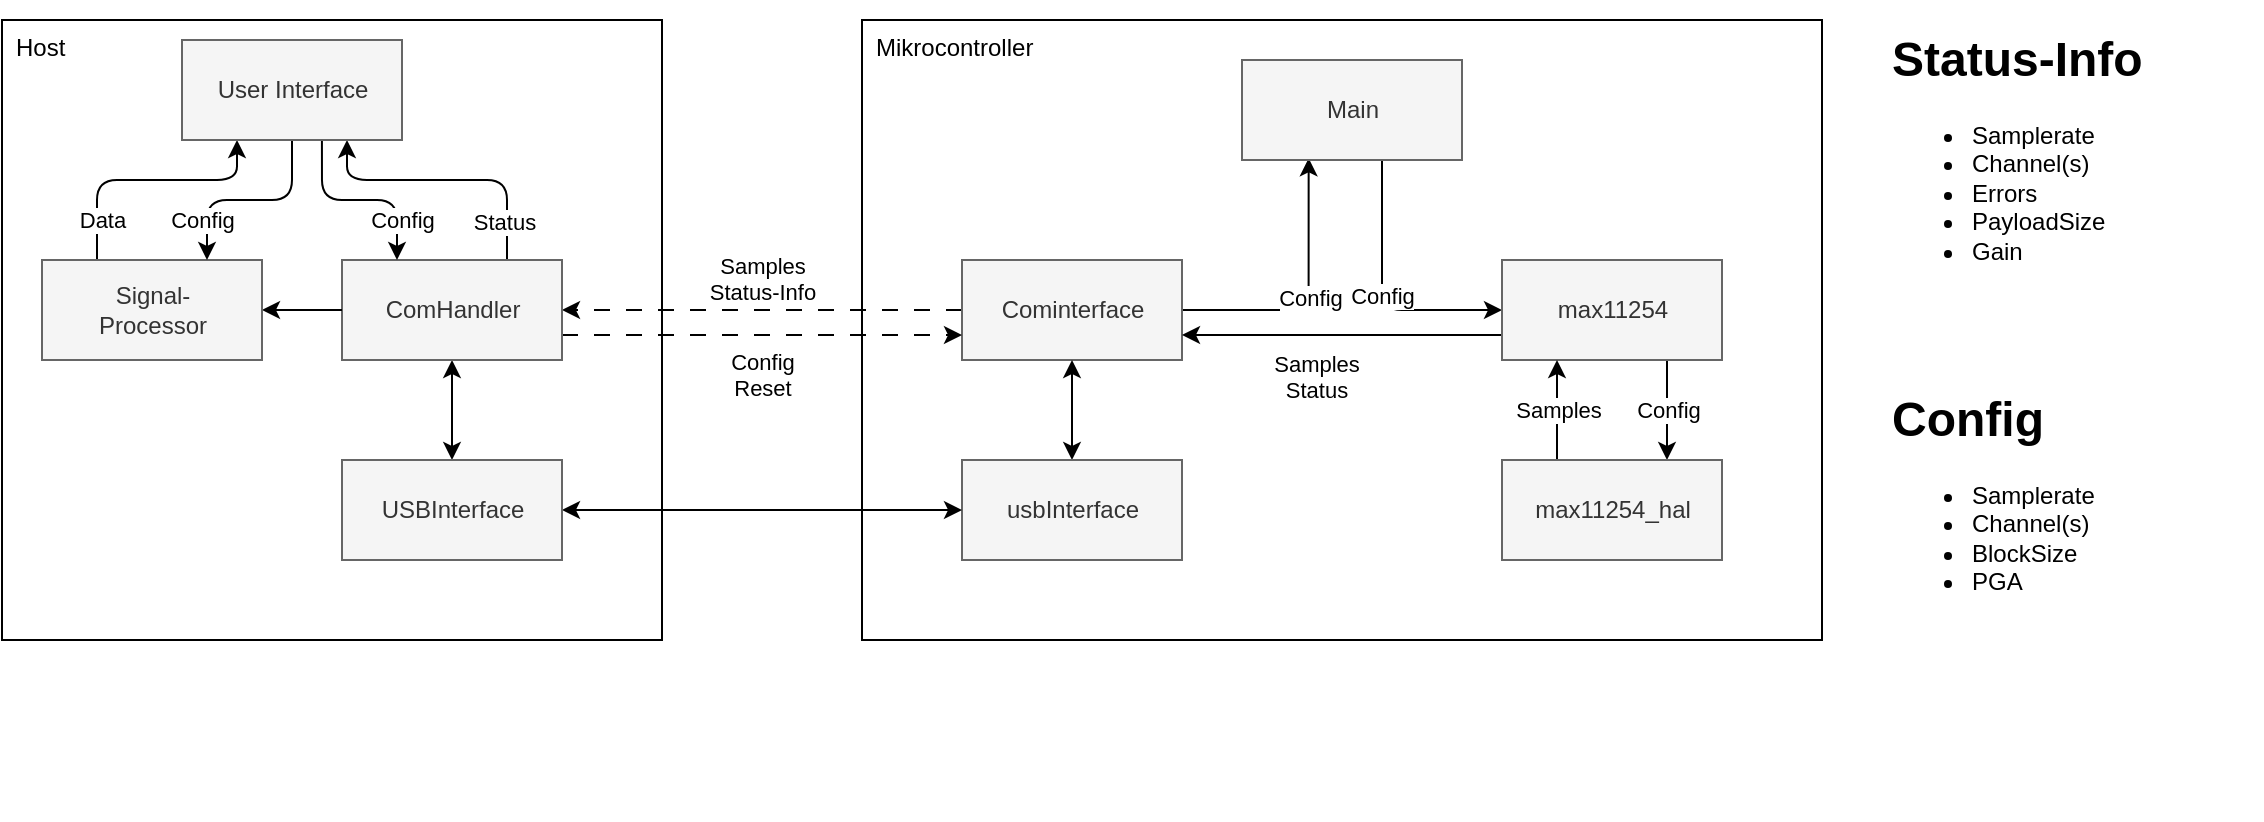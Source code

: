 <mxfile>
    <diagram id="K9tmZTxVKbV3oXx3m9Mt" name="Page-1">
        <mxGraphModel dx="2236" dy="862" grid="1" gridSize="10" guides="1" tooltips="1" connect="1" arrows="1" fold="1" page="1" pageScale="1" pageWidth="850" pageHeight="1100" math="0" shadow="0">
            <root>
                <mxCell id="0"/>
                <mxCell id="1" parent="0"/>
                <mxCell id="46" value="Host" style="rounded=0;whiteSpace=wrap;html=1;align=left;verticalAlign=top;glass=0;shadow=0;spacingLeft=5;" vertex="1" parent="1">
                    <mxGeometry x="-140" y="150" width="330" height="310" as="geometry"/>
                </mxCell>
                <mxCell id="35" value="Mikrocontroller" style="rounded=0;whiteSpace=wrap;html=1;align=left;verticalAlign=top;glass=0;shadow=0;spacingLeft=5;" vertex="1" parent="1">
                    <mxGeometry x="290" y="150" width="480" height="310" as="geometry"/>
                </mxCell>
                <mxCell id="10" value="Samples&lt;br&gt;Status-Info" style="edgeStyle=none;html=1;verticalAlign=bottom;dashed=1;dashPattern=8 8;" parent="1" source="6" target="7" edge="1">
                    <mxGeometry relative="1" as="geometry">
                        <mxPoint as="offset"/>
                    </mxGeometry>
                </mxCell>
                <mxCell id="19" style="edgeStyle=orthogonalEdgeStyle;html=1;entryX=0.303;entryY=0.983;entryDx=0;entryDy=0;entryPerimeter=0;startArrow=none;startFill=0;" parent="1" source="6" target="16" edge="1">
                    <mxGeometry relative="1" as="geometry"/>
                </mxCell>
                <mxCell id="20" value="Config" style="edgeLabel;html=1;align=center;verticalAlign=middle;resizable=0;points=[];" parent="19" vertex="1" connectable="0">
                    <mxGeometry relative="1" as="geometry">
                        <mxPoint as="offset"/>
                    </mxGeometry>
                </mxCell>
                <mxCell id="6" value="Cominterface" style="html=1;fillColor=#f5f5f5;fontColor=#333333;strokeColor=#666666;" parent="1" vertex="1">
                    <mxGeometry x="340" y="270" width="110" height="50" as="geometry"/>
                </mxCell>
                <mxCell id="11" style="edgeStyle=none;html=1;entryX=0;entryY=0.75;entryDx=0;entryDy=0;exitX=1;exitY=0.75;exitDx=0;exitDy=0;dashed=1;dashPattern=8 8;" parent="1" source="7" target="6" edge="1">
                    <mxGeometry relative="1" as="geometry"/>
                </mxCell>
                <mxCell id="12" value="Config&lt;br&gt;Reset" style="edgeLabel;html=1;align=center;verticalAlign=top;resizable=0;points=[];" parent="11" vertex="1" connectable="0">
                    <mxGeometry relative="1" as="geometry">
                        <mxPoint as="offset"/>
                    </mxGeometry>
                </mxCell>
                <mxCell id="13" style="edgeStyle=none;html=1;entryX=0.5;entryY=0;entryDx=0;entryDy=0;startArrow=classic;startFill=1;" parent="1" source="7" target="9" edge="1">
                    <mxGeometry relative="1" as="geometry"/>
                </mxCell>
                <mxCell id="44" style="edgeStyle=orthogonalEdgeStyle;html=1;entryX=0.75;entryY=1;entryDx=0;entryDy=0;startArrow=none;startFill=0;endArrow=classic;endFill=1;exitX=0.75;exitY=0;exitDx=0;exitDy=0;" edge="1" parent="1" source="7" target="36">
                    <mxGeometry relative="1" as="geometry">
                        <Array as="points">
                            <mxPoint x="113" y="230"/>
                            <mxPoint x="33" y="230"/>
                        </Array>
                    </mxGeometry>
                </mxCell>
                <mxCell id="45" value="Status" style="edgeLabel;html=1;align=center;verticalAlign=middle;resizable=0;points=[];" vertex="1" connectable="0" parent="44">
                    <mxGeometry x="-0.606" y="2" relative="1" as="geometry">
                        <mxPoint y="8" as="offset"/>
                    </mxGeometry>
                </mxCell>
                <mxCell id="7" value="ComHandler" style="html=1;fillColor=#f5f5f5;fontColor=#333333;strokeColor=#666666;" parent="1" vertex="1">
                    <mxGeometry x="30" y="270" width="110" height="50" as="geometry"/>
                </mxCell>
                <mxCell id="15" style="edgeStyle=none;html=1;entryX=0.5;entryY=1;entryDx=0;entryDy=0;startArrow=classic;startFill=1;" parent="1" source="8" target="6" edge="1">
                    <mxGeometry relative="1" as="geometry"/>
                </mxCell>
                <mxCell id="8" value="usbInterface" style="html=1;fillColor=#f5f5f5;fontColor=#333333;strokeColor=#666666;" parent="1" vertex="1">
                    <mxGeometry x="340" y="370" width="110" height="50" as="geometry"/>
                </mxCell>
                <mxCell id="14" style="edgeStyle=none;html=1;startArrow=classic;startFill=1;" parent="1" source="9" target="8" edge="1">
                    <mxGeometry relative="1" as="geometry"/>
                </mxCell>
                <mxCell id="9" value="USBInterface" style="html=1;fillColor=#f5f5f5;fontColor=#333333;strokeColor=#666666;" parent="1" vertex="1">
                    <mxGeometry x="30" y="370" width="110" height="50" as="geometry"/>
                </mxCell>
                <mxCell id="25" style="edgeStyle=orthogonalEdgeStyle;html=1;entryX=0;entryY=0.5;entryDx=0;entryDy=0;startArrow=none;startFill=0;" parent="1" source="16" target="17" edge="1">
                    <mxGeometry relative="1" as="geometry">
                        <Array as="points">
                            <mxPoint x="550" y="295"/>
                        </Array>
                    </mxGeometry>
                </mxCell>
                <mxCell id="26" value="Config" style="edgeLabel;html=1;align=center;verticalAlign=middle;resizable=0;points=[];" parent="25" vertex="1" connectable="0">
                    <mxGeometry relative="1" as="geometry">
                        <mxPoint as="offset"/>
                    </mxGeometry>
                </mxCell>
                <mxCell id="16" value="Main" style="html=1;fillColor=#f5f5f5;fontColor=#333333;strokeColor=#666666;" parent="1" vertex="1">
                    <mxGeometry x="480" y="170" width="110" height="50" as="geometry"/>
                </mxCell>
                <mxCell id="23" style="edgeStyle=orthogonalEdgeStyle;html=1;startArrow=none;startFill=0;entryX=1;entryY=0.75;entryDx=0;entryDy=0;exitX=0;exitY=0.75;exitDx=0;exitDy=0;" parent="1" source="17" target="6" edge="1">
                    <mxGeometry relative="1" as="geometry">
                        <mxPoint x="450" y="295" as="targetPoint"/>
                    </mxGeometry>
                </mxCell>
                <mxCell id="24" value="Samples&lt;br&gt;Status" style="edgeLabel;html=1;align=center;verticalAlign=top;resizable=0;points=[];" parent="23" vertex="1" connectable="0">
                    <mxGeometry x="0.167" y="1" relative="1" as="geometry">
                        <mxPoint as="offset"/>
                    </mxGeometry>
                </mxCell>
                <mxCell id="29" style="edgeStyle=orthogonalEdgeStyle;html=1;entryX=0.75;entryY=0;entryDx=0;entryDy=0;startArrow=none;startFill=0;exitX=0.75;exitY=1;exitDx=0;exitDy=0;" parent="1" source="17" target="18" edge="1">
                    <mxGeometry relative="1" as="geometry"/>
                </mxCell>
                <mxCell id="30" value="Config" style="edgeLabel;html=1;align=center;verticalAlign=middle;resizable=0;points=[];" parent="29" vertex="1" connectable="0">
                    <mxGeometry relative="1" as="geometry">
                        <mxPoint as="offset"/>
                    </mxGeometry>
                </mxCell>
                <mxCell id="17" value="max11254" style="html=1;fillColor=#f5f5f5;fontColor=#333333;strokeColor=#666666;" parent="1" vertex="1">
                    <mxGeometry x="610" y="270" width="110" height="50" as="geometry"/>
                </mxCell>
                <mxCell id="27" style="edgeStyle=orthogonalEdgeStyle;html=1;entryX=0.25;entryY=1;entryDx=0;entryDy=0;startArrow=none;startFill=0;exitX=0.25;exitY=0;exitDx=0;exitDy=0;" parent="1" source="18" target="17" edge="1">
                    <mxGeometry relative="1" as="geometry"/>
                </mxCell>
                <mxCell id="28" value="Samples" style="edgeLabel;html=1;align=center;verticalAlign=middle;resizable=0;points=[];" parent="27" vertex="1" connectable="0">
                    <mxGeometry relative="1" as="geometry">
                        <mxPoint as="offset"/>
                    </mxGeometry>
                </mxCell>
                <mxCell id="18" value="max11254_hal" style="html=1;fillColor=#f5f5f5;fontColor=#333333;strokeColor=#666666;" parent="1" vertex="1">
                    <mxGeometry x="610" y="370" width="110" height="50" as="geometry"/>
                </mxCell>
                <mxCell id="32" style="edgeStyle=orthogonalEdgeStyle;html=1;entryX=0;entryY=0.5;entryDx=0;entryDy=0;startArrow=classic;startFill=1;endArrow=none;endFill=0;" parent="1" source="31" target="7" edge="1">
                    <mxGeometry relative="1" as="geometry"/>
                </mxCell>
                <mxCell id="37" style="edgeStyle=orthogonalEdgeStyle;html=1;entryX=0.25;entryY=1;entryDx=0;entryDy=0;startArrow=none;startFill=0;endArrow=classic;endFill=1;exitX=0.25;exitY=0;exitDx=0;exitDy=0;" edge="1" parent="1" source="31" target="36">
                    <mxGeometry relative="1" as="geometry">
                        <Array as="points">
                            <mxPoint x="-92" y="230"/>
                            <mxPoint x="-22" y="230"/>
                        </Array>
                    </mxGeometry>
                </mxCell>
                <mxCell id="41" value="Data" style="edgeLabel;html=1;align=center;verticalAlign=middle;resizable=0;points=[];" vertex="1" connectable="0" parent="37">
                    <mxGeometry x="-0.48" y="2" relative="1" as="geometry">
                        <mxPoint x="4" y="14" as="offset"/>
                    </mxGeometry>
                </mxCell>
                <mxCell id="31" value="Signal-&lt;br&gt;Processor" style="html=1;fillColor=#f5f5f5;fontColor=#333333;strokeColor=#666666;" parent="1" vertex="1">
                    <mxGeometry x="-120" y="270" width="110" height="50" as="geometry"/>
                </mxCell>
                <mxCell id="33" value="&lt;h1&gt;Config&lt;/h1&gt;&lt;p&gt;&lt;/p&gt;&lt;ul&gt;&lt;li&gt;Samplerate&lt;/li&gt;&lt;li&gt;Channel(s)&lt;/li&gt;&lt;li&gt;BlockSize&lt;/li&gt;&lt;li&gt;PGA&lt;/li&gt;&lt;/ul&gt;&lt;p&gt;&lt;/p&gt;" style="text;html=1;strokeColor=none;fillColor=none;spacing=5;spacingTop=-20;whiteSpace=wrap;overflow=hidden;rounded=0;" parent="1" vertex="1">
                    <mxGeometry x="800" y="330" width="190" height="220" as="geometry"/>
                </mxCell>
                <mxCell id="34" value="&lt;h1&gt;Status-Info&lt;/h1&gt;&lt;p&gt;&lt;/p&gt;&lt;ul&gt;&lt;li&gt;Samplerate&lt;/li&gt;&lt;li&gt;Channel(s)&lt;/li&gt;&lt;li&gt;Errors&lt;/li&gt;&lt;li&gt;PayloadSize&lt;/li&gt;&lt;li&gt;Gain&lt;/li&gt;&lt;/ul&gt;&lt;p&gt;&lt;/p&gt;" style="text;html=1;strokeColor=none;fillColor=none;spacing=5;spacingTop=-20;whiteSpace=wrap;overflow=hidden;rounded=0;" parent="1" vertex="1">
                    <mxGeometry x="800" y="150" width="190" height="220" as="geometry"/>
                </mxCell>
                <mxCell id="38" style="edgeStyle=orthogonalEdgeStyle;html=1;entryX=0.75;entryY=0;entryDx=0;entryDy=0;startArrow=none;startFill=0;endArrow=classic;endFill=1;exitX=0.5;exitY=1;exitDx=0;exitDy=0;" edge="1" parent="1" source="36" target="31">
                    <mxGeometry relative="1" as="geometry"/>
                </mxCell>
                <mxCell id="40" value="Config" style="edgeLabel;html=1;align=center;verticalAlign=middle;resizable=0;points=[];" vertex="1" connectable="0" parent="38">
                    <mxGeometry x="0.361" y="2" relative="1" as="geometry">
                        <mxPoint x="-5" y="8" as="offset"/>
                    </mxGeometry>
                </mxCell>
                <mxCell id="39" style="edgeStyle=orthogonalEdgeStyle;html=1;entryX=0.25;entryY=0;entryDx=0;entryDy=0;startArrow=none;startFill=0;endArrow=classic;endFill=1;exitX=0.636;exitY=1;exitDx=0;exitDy=0;exitPerimeter=0;" edge="1" parent="1" source="36" target="7">
                    <mxGeometry relative="1" as="geometry"/>
                </mxCell>
                <mxCell id="42" value="Config" style="edgeLabel;html=1;align=center;verticalAlign=middle;resizable=0;points=[];" vertex="1" connectable="0" parent="39">
                    <mxGeometry x="0.132" y="2" relative="1" as="geometry">
                        <mxPoint x="15" y="12" as="offset"/>
                    </mxGeometry>
                </mxCell>
                <mxCell id="36" value="User Interface" style="html=1;fillColor=#f5f5f5;fontColor=#333333;strokeColor=#666666;" vertex="1" parent="1">
                    <mxGeometry x="-50" y="160" width="110" height="50" as="geometry"/>
                </mxCell>
            </root>
        </mxGraphModel>
    </diagram>
</mxfile>